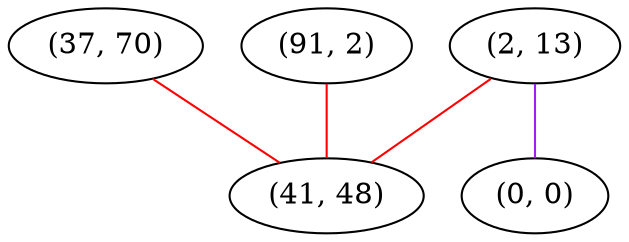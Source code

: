 graph "" {
"(37, 70)";
"(2, 13)";
"(0, 0)";
"(91, 2)";
"(41, 48)";
"(37, 70)" -- "(41, 48)"  [color=red, key=0, weight=1];
"(2, 13)" -- "(41, 48)"  [color=red, key=0, weight=1];
"(2, 13)" -- "(0, 0)"  [color=purple, key=0, weight=4];
"(91, 2)" -- "(41, 48)"  [color=red, key=0, weight=1];
}
